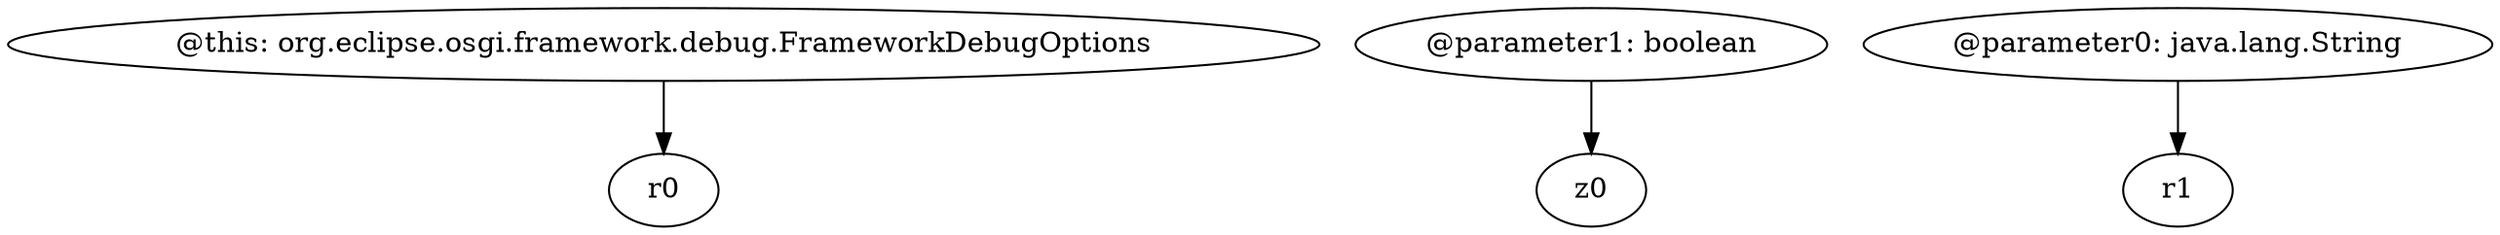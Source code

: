 digraph g {
0[label="@this: org.eclipse.osgi.framework.debug.FrameworkDebugOptions"]
1[label="r0"]
0->1[label=""]
2[label="@parameter1: boolean"]
3[label="z0"]
2->3[label=""]
4[label="@parameter0: java.lang.String"]
5[label="r1"]
4->5[label=""]
}